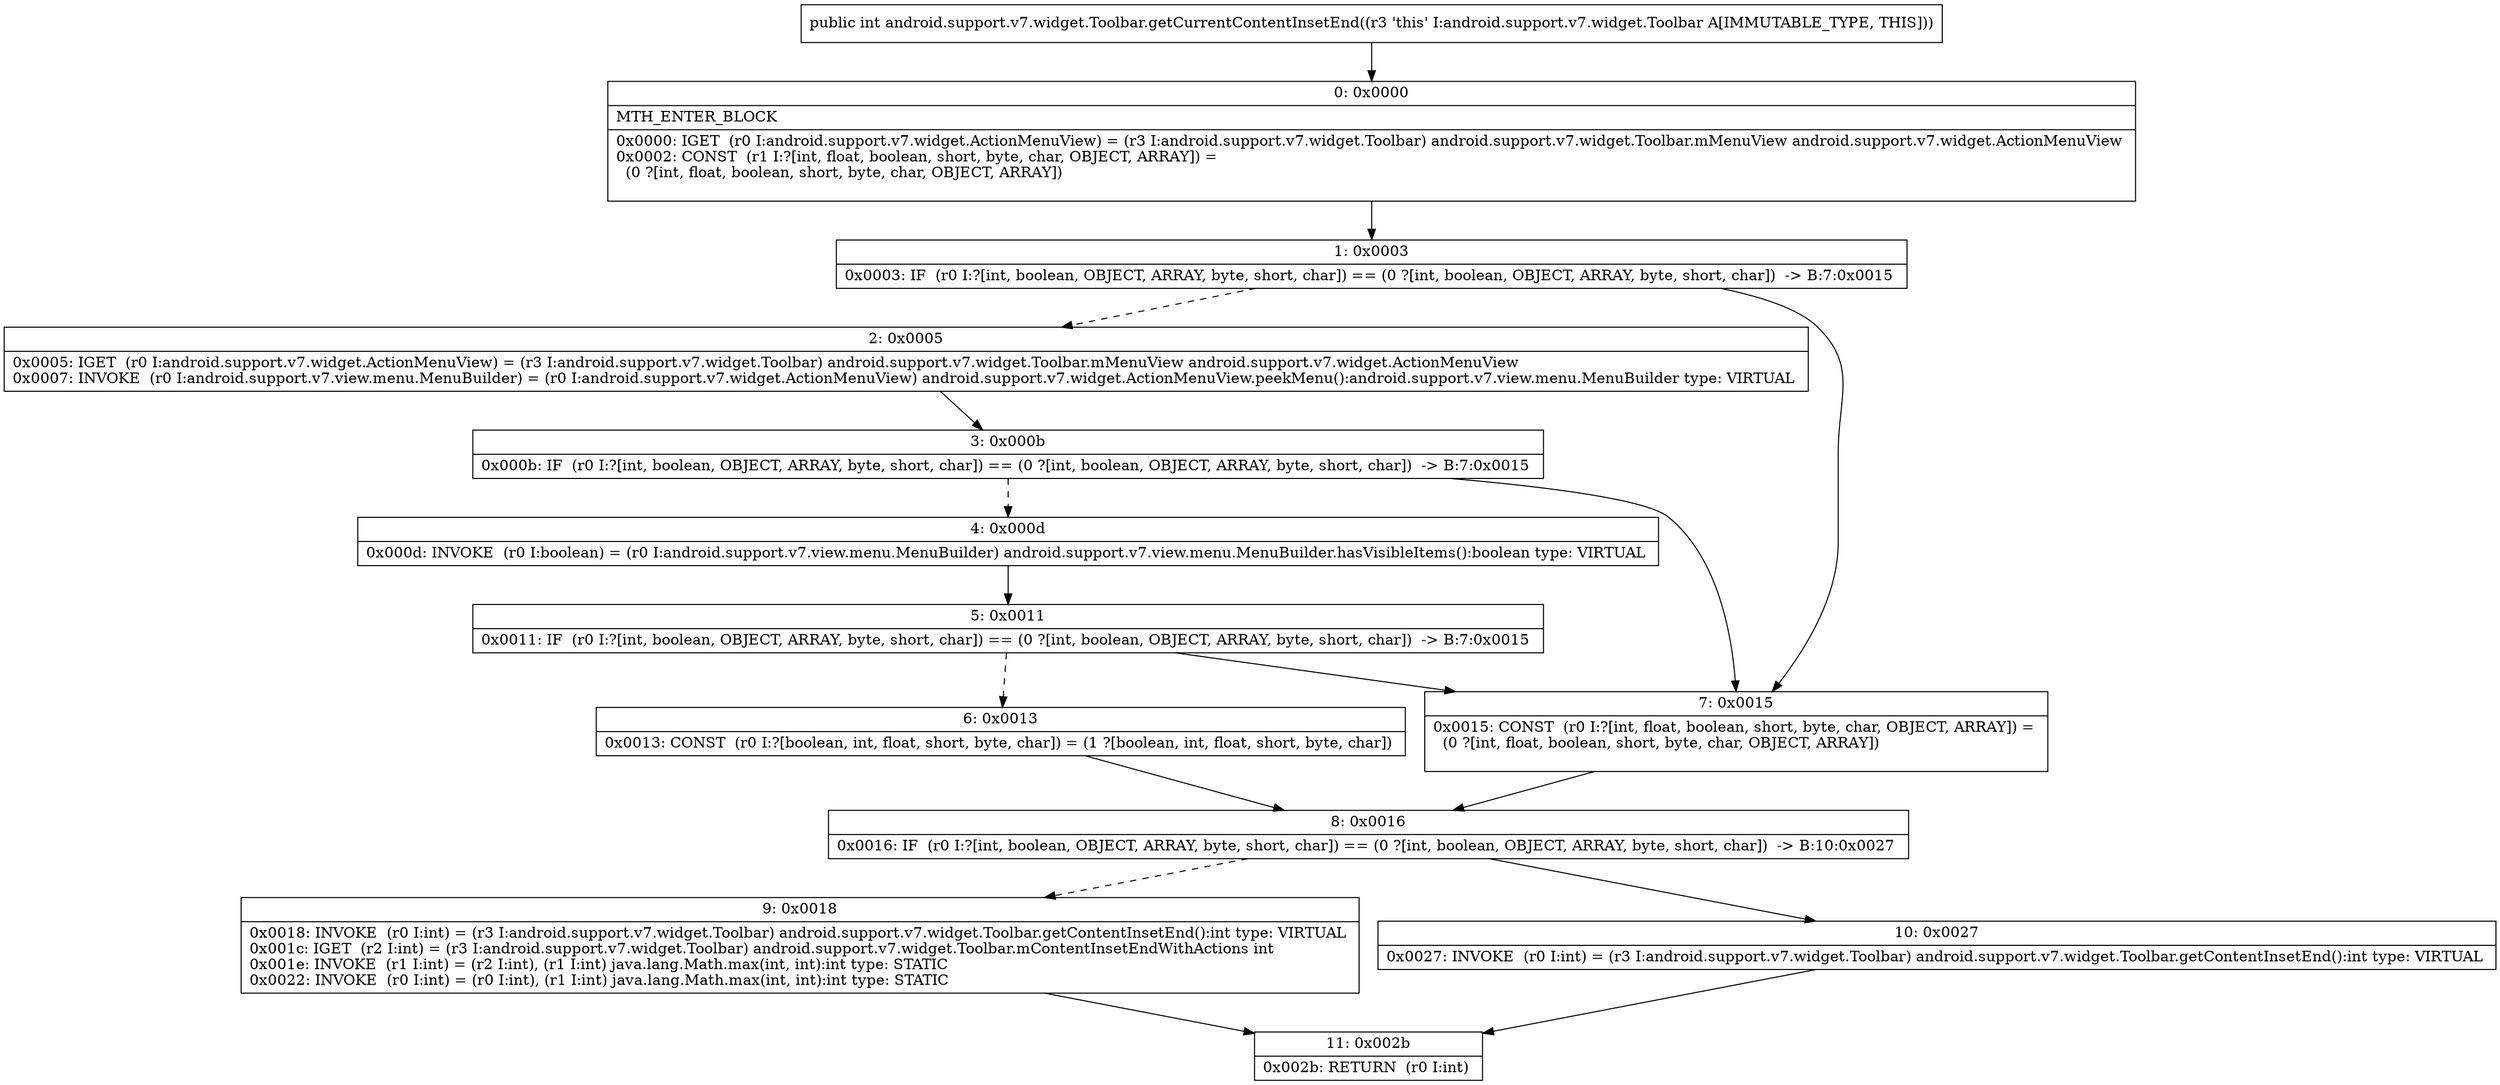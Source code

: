 digraph "CFG forandroid.support.v7.widget.Toolbar.getCurrentContentInsetEnd()I" {
Node_0 [shape=record,label="{0\:\ 0x0000|MTH_ENTER_BLOCK\l|0x0000: IGET  (r0 I:android.support.v7.widget.ActionMenuView) = (r3 I:android.support.v7.widget.Toolbar) android.support.v7.widget.Toolbar.mMenuView android.support.v7.widget.ActionMenuView \l0x0002: CONST  (r1 I:?[int, float, boolean, short, byte, char, OBJECT, ARRAY]) = \l  (0 ?[int, float, boolean, short, byte, char, OBJECT, ARRAY])\l \l}"];
Node_1 [shape=record,label="{1\:\ 0x0003|0x0003: IF  (r0 I:?[int, boolean, OBJECT, ARRAY, byte, short, char]) == (0 ?[int, boolean, OBJECT, ARRAY, byte, short, char])  \-\> B:7:0x0015 \l}"];
Node_2 [shape=record,label="{2\:\ 0x0005|0x0005: IGET  (r0 I:android.support.v7.widget.ActionMenuView) = (r3 I:android.support.v7.widget.Toolbar) android.support.v7.widget.Toolbar.mMenuView android.support.v7.widget.ActionMenuView \l0x0007: INVOKE  (r0 I:android.support.v7.view.menu.MenuBuilder) = (r0 I:android.support.v7.widget.ActionMenuView) android.support.v7.widget.ActionMenuView.peekMenu():android.support.v7.view.menu.MenuBuilder type: VIRTUAL \l}"];
Node_3 [shape=record,label="{3\:\ 0x000b|0x000b: IF  (r0 I:?[int, boolean, OBJECT, ARRAY, byte, short, char]) == (0 ?[int, boolean, OBJECT, ARRAY, byte, short, char])  \-\> B:7:0x0015 \l}"];
Node_4 [shape=record,label="{4\:\ 0x000d|0x000d: INVOKE  (r0 I:boolean) = (r0 I:android.support.v7.view.menu.MenuBuilder) android.support.v7.view.menu.MenuBuilder.hasVisibleItems():boolean type: VIRTUAL \l}"];
Node_5 [shape=record,label="{5\:\ 0x0011|0x0011: IF  (r0 I:?[int, boolean, OBJECT, ARRAY, byte, short, char]) == (0 ?[int, boolean, OBJECT, ARRAY, byte, short, char])  \-\> B:7:0x0015 \l}"];
Node_6 [shape=record,label="{6\:\ 0x0013|0x0013: CONST  (r0 I:?[boolean, int, float, short, byte, char]) = (1 ?[boolean, int, float, short, byte, char]) \l}"];
Node_7 [shape=record,label="{7\:\ 0x0015|0x0015: CONST  (r0 I:?[int, float, boolean, short, byte, char, OBJECT, ARRAY]) = \l  (0 ?[int, float, boolean, short, byte, char, OBJECT, ARRAY])\l \l}"];
Node_8 [shape=record,label="{8\:\ 0x0016|0x0016: IF  (r0 I:?[int, boolean, OBJECT, ARRAY, byte, short, char]) == (0 ?[int, boolean, OBJECT, ARRAY, byte, short, char])  \-\> B:10:0x0027 \l}"];
Node_9 [shape=record,label="{9\:\ 0x0018|0x0018: INVOKE  (r0 I:int) = (r3 I:android.support.v7.widget.Toolbar) android.support.v7.widget.Toolbar.getContentInsetEnd():int type: VIRTUAL \l0x001c: IGET  (r2 I:int) = (r3 I:android.support.v7.widget.Toolbar) android.support.v7.widget.Toolbar.mContentInsetEndWithActions int \l0x001e: INVOKE  (r1 I:int) = (r2 I:int), (r1 I:int) java.lang.Math.max(int, int):int type: STATIC \l0x0022: INVOKE  (r0 I:int) = (r0 I:int), (r1 I:int) java.lang.Math.max(int, int):int type: STATIC \l}"];
Node_10 [shape=record,label="{10\:\ 0x0027|0x0027: INVOKE  (r0 I:int) = (r3 I:android.support.v7.widget.Toolbar) android.support.v7.widget.Toolbar.getContentInsetEnd():int type: VIRTUAL \l}"];
Node_11 [shape=record,label="{11\:\ 0x002b|0x002b: RETURN  (r0 I:int) \l}"];
MethodNode[shape=record,label="{public int android.support.v7.widget.Toolbar.getCurrentContentInsetEnd((r3 'this' I:android.support.v7.widget.Toolbar A[IMMUTABLE_TYPE, THIS])) }"];
MethodNode -> Node_0;
Node_0 -> Node_1;
Node_1 -> Node_2[style=dashed];
Node_1 -> Node_7;
Node_2 -> Node_3;
Node_3 -> Node_4[style=dashed];
Node_3 -> Node_7;
Node_4 -> Node_5;
Node_5 -> Node_6[style=dashed];
Node_5 -> Node_7;
Node_6 -> Node_8;
Node_7 -> Node_8;
Node_8 -> Node_9[style=dashed];
Node_8 -> Node_10;
Node_9 -> Node_11;
Node_10 -> Node_11;
}


